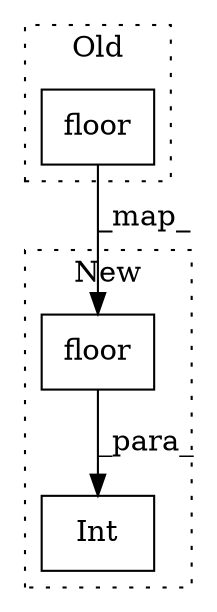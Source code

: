 digraph G {
subgraph cluster0 {
1 [label="floor" a="32" s="11495,11541" l="6,1" shape="box"];
label = "Old";
style="dotted";
}
subgraph cluster1 {
2 [label="floor" a="32" s="11467,11513" l="6,1" shape="box"];
3 [label="Int" a="32" s="11457,11514" l="4,1" shape="box"];
label = "New";
style="dotted";
}
1 -> 2 [label="_map_"];
2 -> 3 [label="_para_"];
}
